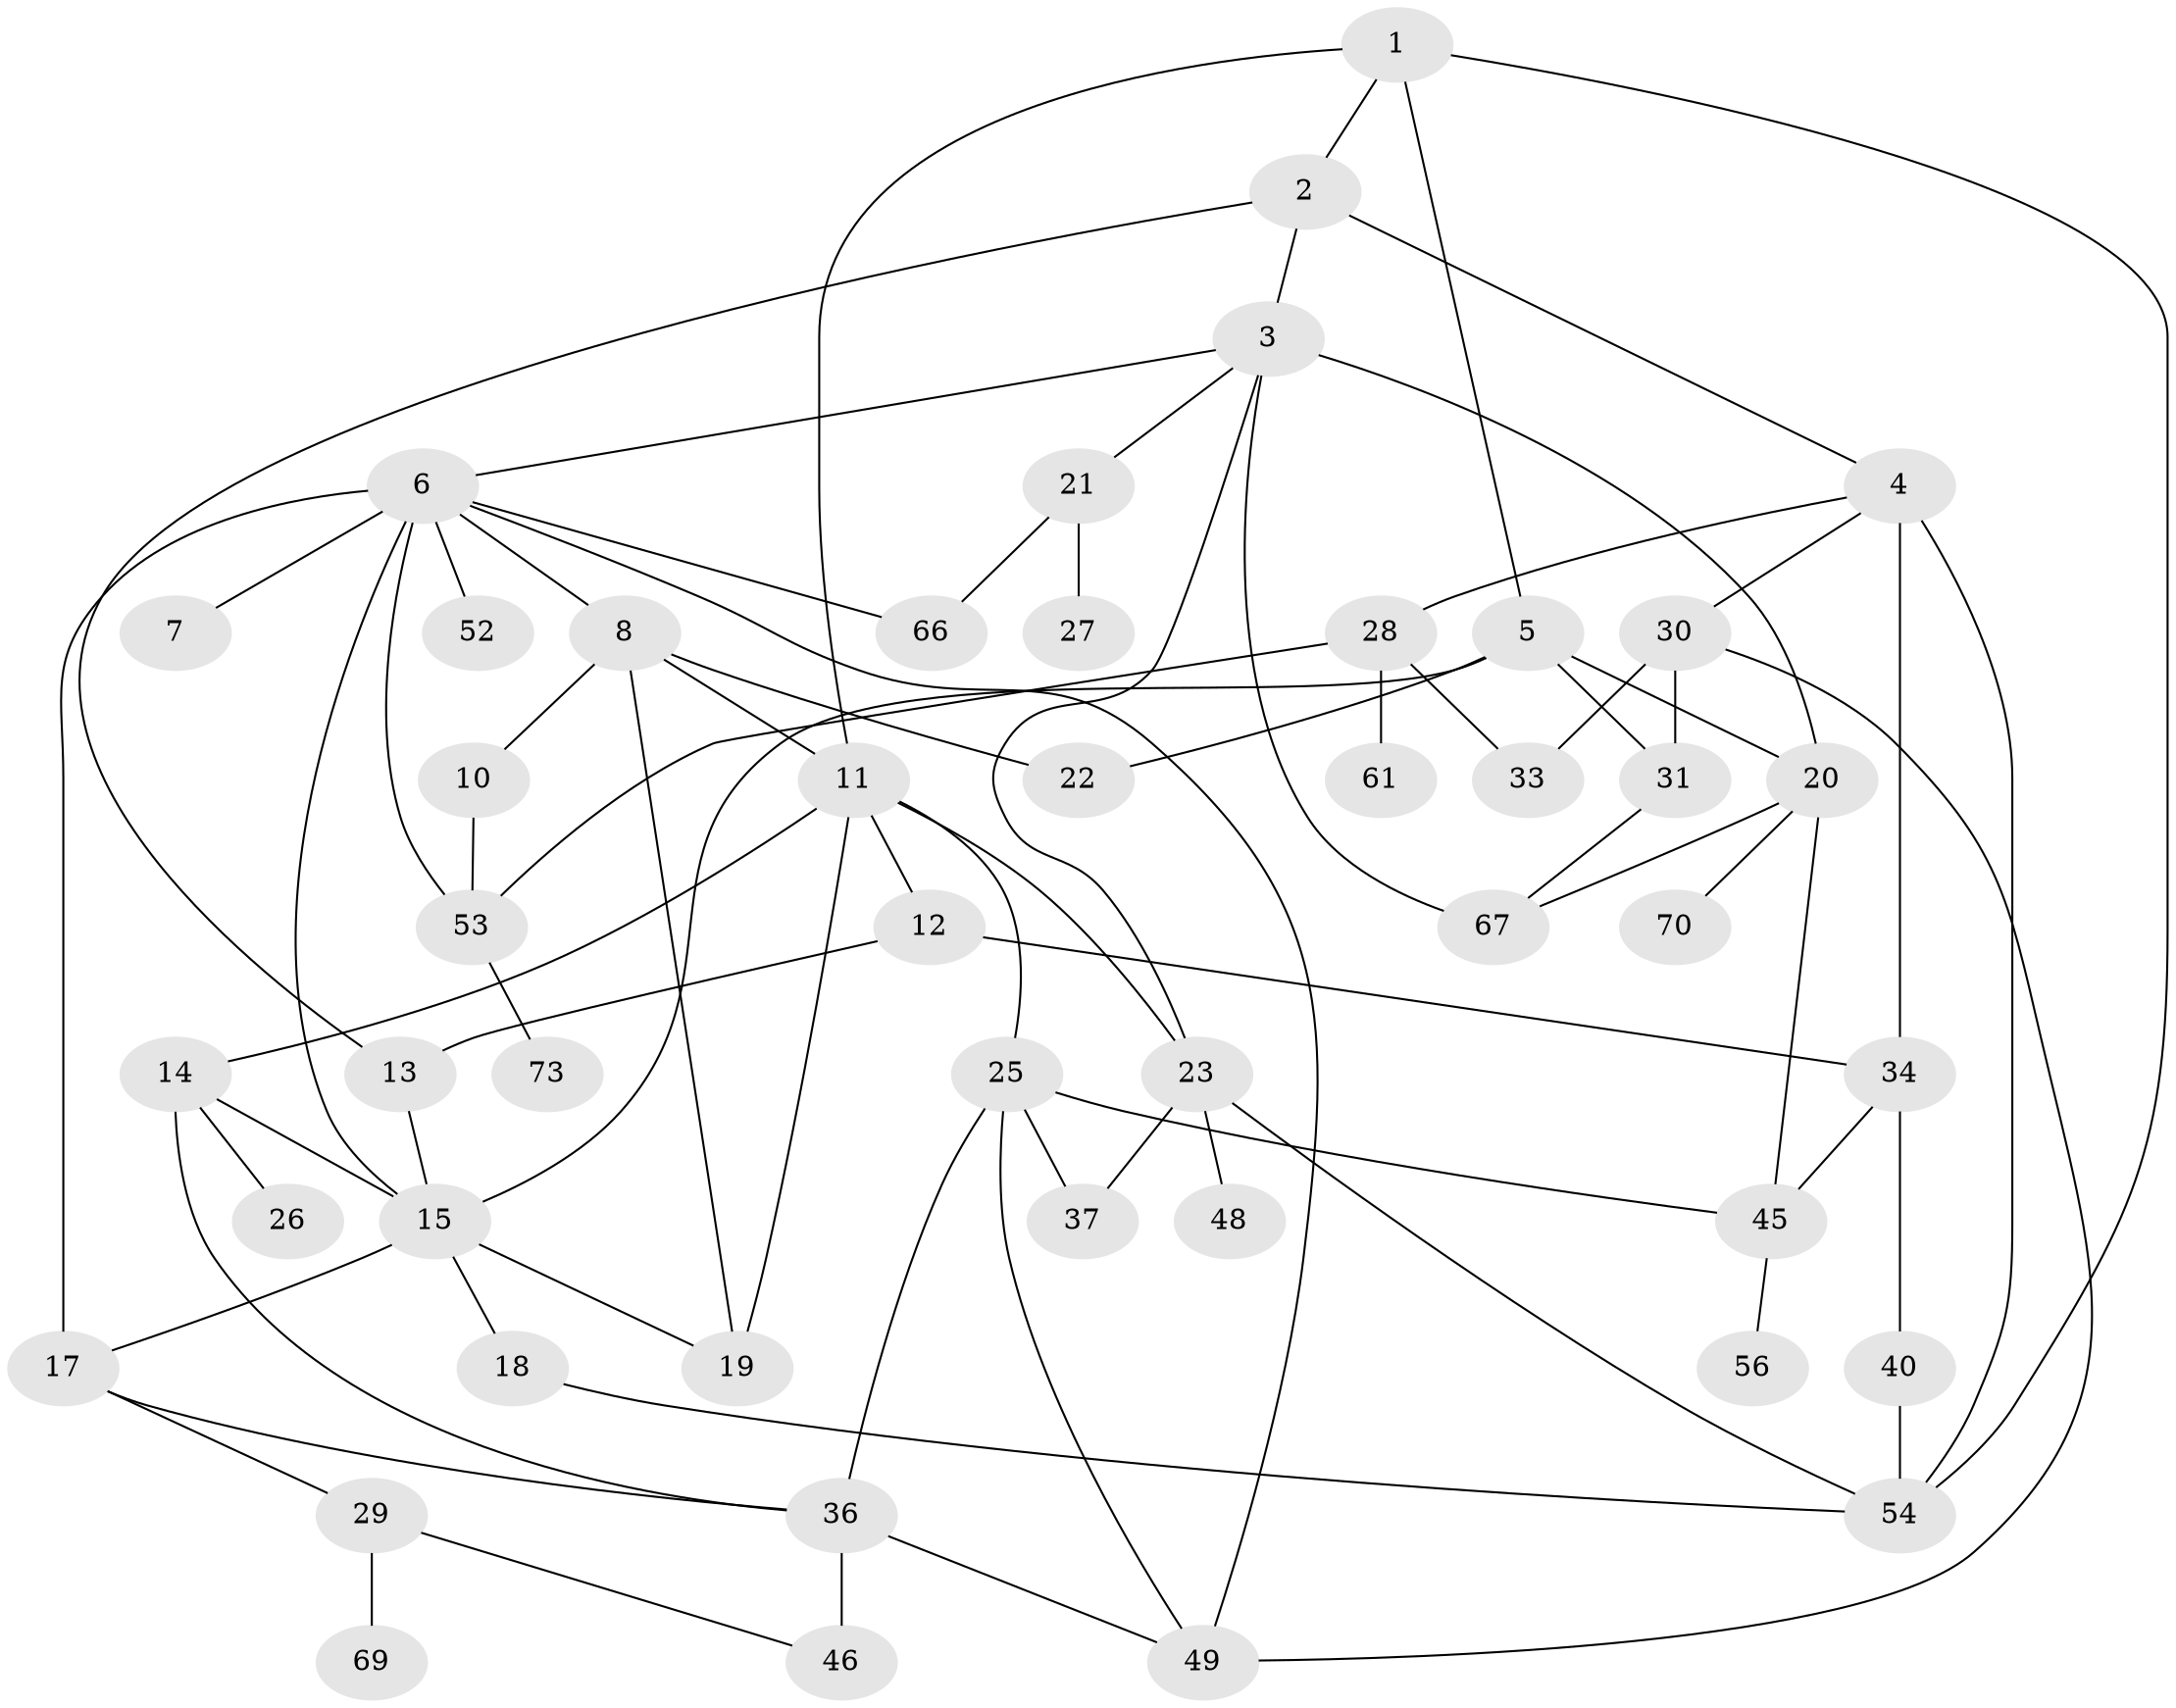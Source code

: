 // original degree distribution, {4: 0.12, 5: 0.12, 7: 0.02666666666666667, 6: 0.04, 8: 0.013333333333333334, 1: 0.22666666666666666, 2: 0.24, 3: 0.21333333333333335}
// Generated by graph-tools (version 1.1) at 2025/41/03/06/25 10:41:29]
// undirected, 47 vertices, 78 edges
graph export_dot {
graph [start="1"]
  node [color=gray90,style=filled];
  1;
  2 [super="+9"];
  3 [super="+74"];
  4 [super="+32"];
  5 [super="+59"];
  6 [super="+43"];
  7;
  8 [super="+50"];
  10;
  11 [super="+16"];
  12;
  13 [super="+51"];
  14 [super="+42"];
  15 [super="+71"];
  17 [super="+24"];
  18;
  19 [super="+62"];
  20 [super="+44"];
  21 [super="+41"];
  22 [super="+60"];
  23 [super="+63"];
  25 [super="+39"];
  26;
  27;
  28 [super="+68"];
  29 [super="+58"];
  30 [super="+38"];
  31 [super="+64"];
  33;
  34 [super="+35"];
  36 [super="+57"];
  37;
  40;
  45 [super="+47"];
  46;
  48;
  49 [super="+65"];
  52;
  53 [super="+55"];
  54 [super="+72"];
  56;
  61;
  66;
  67 [super="+75"];
  69;
  70;
  73;
  1 -- 2;
  1 -- 5;
  1 -- 11;
  1 -- 54;
  2 -- 3;
  2 -- 4;
  2 -- 13;
  3 -- 6;
  3 -- 21;
  3 -- 20;
  3 -- 23;
  3 -- 67 [weight=2];
  4 -- 28 [weight=2];
  4 -- 30;
  4 -- 34;
  4 -- 54;
  5 -- 20;
  5 -- 22;
  5 -- 15;
  5 -- 31;
  6 -- 7;
  6 -- 8;
  6 -- 17 [weight=2];
  6 -- 15;
  6 -- 66;
  6 -- 52;
  6 -- 53;
  6 -- 49;
  8 -- 10;
  8 -- 19;
  8 -- 11;
  8 -- 22;
  10 -- 53;
  11 -- 12;
  11 -- 14;
  11 -- 23;
  11 -- 25;
  11 -- 19;
  12 -- 13;
  12 -- 34;
  13 -- 15;
  14 -- 26;
  14 -- 36;
  14 -- 15;
  15 -- 18;
  15 -- 17;
  15 -- 19;
  17 -- 36;
  17 -- 29;
  18 -- 54;
  20 -- 67;
  20 -- 45;
  20 -- 70;
  21 -- 27;
  21 -- 66;
  23 -- 37;
  23 -- 48;
  23 -- 54;
  25 -- 36 [weight=2];
  25 -- 37;
  25 -- 49;
  25 -- 45;
  28 -- 61;
  28 -- 33;
  28 -- 53;
  29 -- 69;
  29 -- 46;
  30 -- 31;
  30 -- 33;
  30 -- 49;
  31 -- 67;
  34 -- 45;
  34 -- 40;
  36 -- 46 [weight=2];
  36 -- 49;
  40 -- 54;
  45 -- 56;
  53 -- 73;
}
